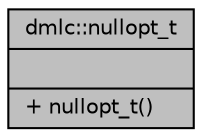digraph "dmlc::nullopt_t"
{
 // LATEX_PDF_SIZE
  edge [fontname="Helvetica",fontsize="10",labelfontname="Helvetica",labelfontsize="10"];
  node [fontname="Helvetica",fontsize="10",shape=record];
  Node1 [label="{dmlc::nullopt_t\n||+ nullopt_t()\l}",height=0.2,width=0.4,color="black", fillcolor="grey75", style="filled", fontcolor="black",tooltip="dummy type for assign null to optional"];
}
